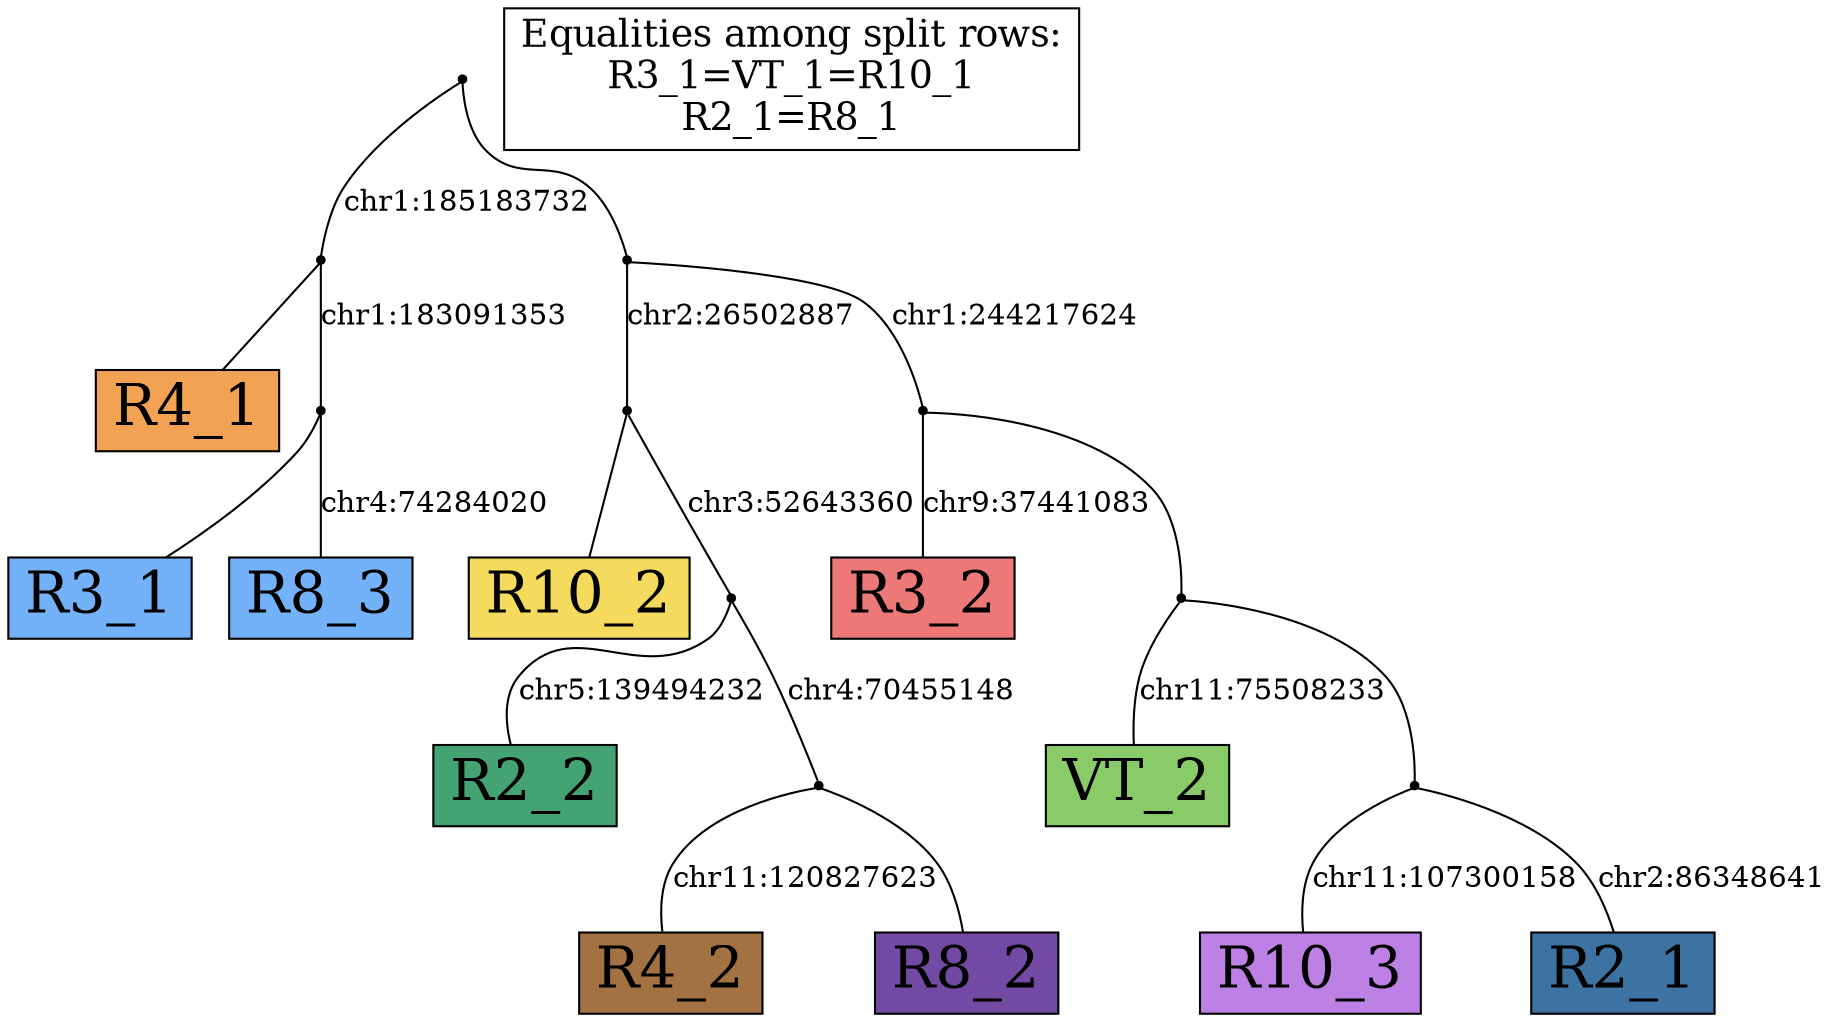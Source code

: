 digraph {
R3_1[label="R3_1",shape=box,style=filled,fontsize=28,fillcolor="#73B2F9"];
R3_2[label="R3_2",shape=box,style=filled,fontsize=28,fillcolor="#EC7877"];
VT_2[label="VT_2",shape=box,style=filled,fontsize=28,fillcolor="#8ACB69"];
R10_2[label="R10_2",shape=box,style=filled,fontsize=28,fillcolor="#F5DB5D"];
R10_3[label="R10_3",shape=box,style=filled,fontsize=28,fillcolor="#BD80E5"];
R4_1[label="R4_1",shape=box,style=filled,fontsize=28,fillcolor="#F2A253"];
R4_2[label="R4_2",shape=box,style=filled,fontsize=28,fillcolor="#A37242"];
R2_1[label="R2_1",shape=box,style=filled,fontsize=28,fillcolor="#3D73A3"];
R2_2[label="R2_2",shape=box,style=filled,fontsize=28,fillcolor="#43A373"];
R8_2[label="R8_2",shape=box,style=filled,fontsize=28,fillcolor="#724AA4"];
R8_3[label="R8_3",shape=box,style=filled,fontsize=28,fillcolor="#73B2F9"];
legend[label="Equalities among split rows:
R3_1=VT_1=R10_1
R2_1=R8_1
",shape=box,fontsize=18];
Int1[shape=point,style=filled,fillcolor=black,label=""];
Int1 -> R4_2[arrowhead=none, label="chr11:120827623"];
Int1 -> R8_2[arrowhead=none, label=""];
Int2[shape=point,style=filled,fillcolor=black,label=""];
Int2 -> R2_2[arrowhead=none, label="chr5:139494232"];
Int2 -> Int1[arrowhead=none, label="chr4:70455148"];
Int3[shape=point,style=filled,fillcolor=black,label=""];
Int3 -> R3_1[arrowhead=none, label=""];
Int3 -> R8_3[arrowhead=none, label="chr4:74284020"];
Int4[shape=point,style=filled,fillcolor=black,label=""];
Int4 -> R4_1[arrowhead=none, label=""];
Int4 -> Int3[arrowhead=none, label="chr1:183091353"];
Int5[shape=point,style=filled,fillcolor=black,label=""];
Int5 -> R10_3[arrowhead=none, label="chr11:107300158"];
Int5 -> R2_1[arrowhead=none, label="chr2:86348641"];
Int6[shape=point,style=filled,fillcolor=black,label=""];
Int6 -> R10_2[arrowhead=none, label=""];
Int6 -> Int2[arrowhead=none, label="chr3:52643360"];
Int7[shape=point,style=filled,fillcolor=black,label=""];
Int7 -> VT_2[arrowhead=none, label="chr11:75508233"];
Int7 -> Int5[arrowhead=none, label=""];
Int8[shape=point,style=filled,fillcolor=black,label=""];
Int8 -> R3_2[arrowhead=none, label="chr9:37441083"];
Int8 -> Int7[arrowhead=none, label=""];
Int9[shape=point,style=filled,fillcolor=black,label=""];
Int9 -> Int6[arrowhead=none, label="chr2:26502887"];
Int9 -> Int8[arrowhead=none, label="chr1:244217624"];
Int10[shape=point,style=filled,fillcolor=black,label=""];
Int10 -> Int4[arrowhead=none, label="chr1:185183732"];
Int10 -> Int9[arrowhead=none, label=""];
}